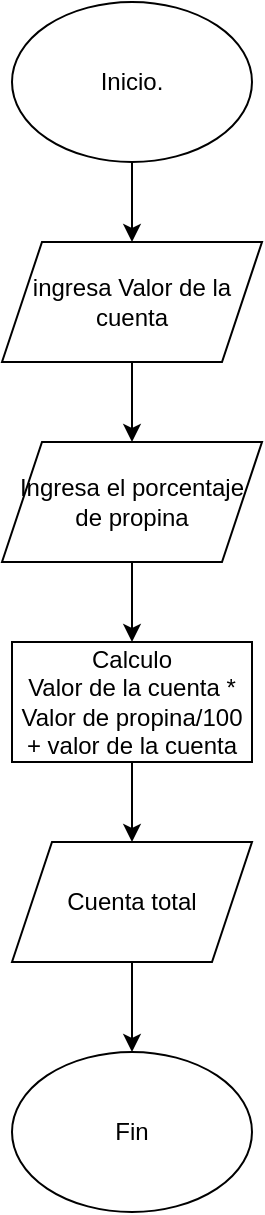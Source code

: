 <mxfile version="26.2.2" pages="9">
  <diagram name="Ejercicio_5" id="sE7uTcJjLAaPEjO7LZBT">
    <mxGraphModel dx="1362" dy="843" grid="1" gridSize="10" guides="1" tooltips="1" connect="1" arrows="1" fold="1" page="1" pageScale="1" pageWidth="827" pageHeight="1169" math="0" shadow="0">
      <root>
        <mxCell id="0" />
        <mxCell id="1" parent="0" />
        <mxCell id="QUHNx_F7BNdxdduNFwbQ-3" value="" style="edgeStyle=orthogonalEdgeStyle;rounded=0;orthogonalLoop=1;jettySize=auto;html=1;" edge="1" parent="1" source="QUHNx_F7BNdxdduNFwbQ-1" target="QUHNx_F7BNdxdduNFwbQ-2">
          <mxGeometry relative="1" as="geometry" />
        </mxCell>
        <mxCell id="QUHNx_F7BNdxdduNFwbQ-1" value="Inicio." style="ellipse;whiteSpace=wrap;html=1;" vertex="1" parent="1">
          <mxGeometry x="340" y="20" width="120" height="80" as="geometry" />
        </mxCell>
        <mxCell id="QUHNx_F7BNdxdduNFwbQ-5" value="" style="edgeStyle=orthogonalEdgeStyle;rounded=0;orthogonalLoop=1;jettySize=auto;html=1;" edge="1" parent="1" source="QUHNx_F7BNdxdduNFwbQ-2" target="QUHNx_F7BNdxdduNFwbQ-4">
          <mxGeometry relative="1" as="geometry" />
        </mxCell>
        <mxCell id="QUHNx_F7BNdxdduNFwbQ-2" value="ingresa Valor de la cuenta" style="shape=parallelogram;perimeter=parallelogramPerimeter;whiteSpace=wrap;html=1;fixedSize=1;" vertex="1" parent="1">
          <mxGeometry x="335" y="140" width="130" height="60" as="geometry" />
        </mxCell>
        <mxCell id="QUHNx_F7BNdxdduNFwbQ-13" value="" style="edgeStyle=orthogonalEdgeStyle;rounded=0;orthogonalLoop=1;jettySize=auto;html=1;" edge="1" parent="1" source="QUHNx_F7BNdxdduNFwbQ-4" target="QUHNx_F7BNdxdduNFwbQ-12">
          <mxGeometry relative="1" as="geometry" />
        </mxCell>
        <mxCell id="QUHNx_F7BNdxdduNFwbQ-4" value="Ingresa el porcentaje de propina" style="shape=parallelogram;perimeter=parallelogramPerimeter;whiteSpace=wrap;html=1;fixedSize=1;" vertex="1" parent="1">
          <mxGeometry x="335" y="240" width="130" height="60" as="geometry" />
        </mxCell>
        <mxCell id="QUHNx_F7BNdxdduNFwbQ-15" value="" style="edgeStyle=orthogonalEdgeStyle;rounded=0;orthogonalLoop=1;jettySize=auto;html=1;" edge="1" parent="1" source="QUHNx_F7BNdxdduNFwbQ-12" target="QUHNx_F7BNdxdduNFwbQ-14">
          <mxGeometry relative="1" as="geometry" />
        </mxCell>
        <mxCell id="QUHNx_F7BNdxdduNFwbQ-12" value="Calculo&lt;div&gt;Valor de la cuenta * Valor de propina/100 + valor de la cuenta&lt;/div&gt;" style="whiteSpace=wrap;html=1;" vertex="1" parent="1">
          <mxGeometry x="340" y="340" width="120" height="60" as="geometry" />
        </mxCell>
        <mxCell id="QUHNx_F7BNdxdduNFwbQ-17" value="" style="edgeStyle=orthogonalEdgeStyle;rounded=0;orthogonalLoop=1;jettySize=auto;html=1;entryX=0.5;entryY=0;entryDx=0;entryDy=0;" edge="1" parent="1" source="QUHNx_F7BNdxdduNFwbQ-14" target="QUHNx_F7BNdxdduNFwbQ-18">
          <mxGeometry relative="1" as="geometry">
            <mxPoint x="400" y="570" as="targetPoint" />
          </mxGeometry>
        </mxCell>
        <mxCell id="QUHNx_F7BNdxdduNFwbQ-14" value="Cuenta total" style="shape=parallelogram;perimeter=parallelogramPerimeter;whiteSpace=wrap;html=1;fixedSize=1;" vertex="1" parent="1">
          <mxGeometry x="340" y="440" width="120" height="60" as="geometry" />
        </mxCell>
        <mxCell id="QUHNx_F7BNdxdduNFwbQ-18" value="Fin" style="ellipse;whiteSpace=wrap;html=1;" vertex="1" parent="1">
          <mxGeometry x="340" y="545" width="120" height="80" as="geometry" />
        </mxCell>
      </root>
    </mxGraphModel>
  </diagram>
  <diagram id="nbkSD953mZC3u36qdf1p" name="Ejercicio_6">
    <mxGraphModel dx="2189" dy="843" grid="1" gridSize="10" guides="1" tooltips="1" connect="1" arrows="1" fold="1" page="1" pageScale="1" pageWidth="827" pageHeight="1169" math="0" shadow="0">
      <root>
        <mxCell id="0" />
        <mxCell id="1" parent="0" />
        <mxCell id="iOks8K--WRCaeBsgmsJH-3" value="" style="edgeStyle=orthogonalEdgeStyle;rounded=0;orthogonalLoop=1;jettySize=auto;html=1;" edge="1" parent="1" source="iOks8K--WRCaeBsgmsJH-1" target="iOks8K--WRCaeBsgmsJH-2">
          <mxGeometry relative="1" as="geometry" />
        </mxCell>
        <mxCell id="iOks8K--WRCaeBsgmsJH-1" value="Adivinina un número del 1-20" style="ellipse;whiteSpace=wrap;html=1;" vertex="1" parent="1">
          <mxGeometry x="354" y="50" width="120" height="80" as="geometry" />
        </mxCell>
        <mxCell id="iOks8K--WRCaeBsgmsJH-5" value="" style="edgeStyle=orthogonalEdgeStyle;rounded=0;orthogonalLoop=1;jettySize=auto;html=1;" edge="1" parent="1" source="iOks8K--WRCaeBsgmsJH-2" target="iOks8K--WRCaeBsgmsJH-4">
          <mxGeometry relative="1" as="geometry" />
        </mxCell>
        <mxCell id="iOks8K--WRCaeBsgmsJH-2" value="&quot;Ingrese aquí&quot;" style="shape=parallelogram;perimeter=parallelogramPerimeter;whiteSpace=wrap;html=1;fixedSize=1;" vertex="1" parent="1">
          <mxGeometry x="337" y="170" width="154" height="60" as="geometry" />
        </mxCell>
        <mxCell id="iOks8K--WRCaeBsgmsJH-7" value="" style="edgeStyle=orthogonalEdgeStyle;rounded=0;orthogonalLoop=1;jettySize=auto;html=1;" edge="1" parent="1" source="iOks8K--WRCaeBsgmsJH-4" target="iOks8K--WRCaeBsgmsJH-6">
          <mxGeometry relative="1" as="geometry" />
        </mxCell>
        <mxCell id="iOks8K--WRCaeBsgmsJH-27" style="edgeStyle=orthogonalEdgeStyle;rounded=0;orthogonalLoop=1;jettySize=auto;html=1;exitX=0;exitY=0.5;exitDx=0;exitDy=0;entryX=1;entryY=0.5;entryDx=0;entryDy=0;" edge="1" parent="1" source="iOks8K--WRCaeBsgmsJH-4" target="iOks8K--WRCaeBsgmsJH-12">
          <mxGeometry relative="1" as="geometry" />
        </mxCell>
        <mxCell id="iOks8K--WRCaeBsgmsJH-4" value="¿El intento es igual al número?" style="rhombus;whiteSpace=wrap;html=1;" vertex="1" parent="1">
          <mxGeometry x="362" y="280" width="104" height="110" as="geometry" />
        </mxCell>
        <mxCell id="iOks8K--WRCaeBsgmsJH-9" style="edgeStyle=orthogonalEdgeStyle;rounded=0;orthogonalLoop=1;jettySize=auto;html=1;exitX=0.5;exitY=1;exitDx=0;exitDy=0;" edge="1" parent="1" source="iOks8K--WRCaeBsgmsJH-6" target="iOks8K--WRCaeBsgmsJH-8">
          <mxGeometry relative="1" as="geometry" />
        </mxCell>
        <mxCell id="iOks8K--WRCaeBsgmsJH-6" value="Adivinaste el numero" style="shape=parallelogram;perimeter=parallelogramPerimeter;whiteSpace=wrap;html=1;fixedSize=1;" vertex="1" parent="1">
          <mxGeometry x="341" y="430" width="146" height="60" as="geometry" />
        </mxCell>
        <mxCell id="iOks8K--WRCaeBsgmsJH-8" value="Fin" style="ellipse;whiteSpace=wrap;html=1;" vertex="1" parent="1">
          <mxGeometry x="354" y="540" width="120" height="80" as="geometry" />
        </mxCell>
        <mxCell id="iOks8K--WRCaeBsgmsJH-14" value="" style="edgeStyle=orthogonalEdgeStyle;rounded=0;orthogonalLoop=1;jettySize=auto;html=1;" edge="1" parent="1" source="iOks8K--WRCaeBsgmsJH-12" target="iOks8K--WRCaeBsgmsJH-13">
          <mxGeometry relative="1" as="geometry" />
        </mxCell>
        <mxCell id="iOks8K--WRCaeBsgmsJH-12" value="Calcular si el intento es mayor o menor al número" style="rounded=0;whiteSpace=wrap;html=1;" vertex="1" parent="1">
          <mxGeometry x="190" y="305" width="120" height="60" as="geometry" />
        </mxCell>
        <mxCell id="iOks8K--WRCaeBsgmsJH-16" value="" style="edgeStyle=orthogonalEdgeStyle;rounded=0;orthogonalLoop=1;jettySize=auto;html=1;" edge="1" parent="1" source="iOks8K--WRCaeBsgmsJH-13" target="iOks8K--WRCaeBsgmsJH-15">
          <mxGeometry relative="1" as="geometry" />
        </mxCell>
        <mxCell id="iOks8K--WRCaeBsgmsJH-19" value="" style="edgeStyle=orthogonalEdgeStyle;rounded=0;orthogonalLoop=1;jettySize=auto;html=1;" edge="1" parent="1" source="iOks8K--WRCaeBsgmsJH-13" target="iOks8K--WRCaeBsgmsJH-18">
          <mxGeometry relative="1" as="geometry" />
        </mxCell>
        <mxCell id="iOks8K--WRCaeBsgmsJH-13" value="Lo es?" style="rhombus;whiteSpace=wrap;html=1;rounded=0;" vertex="1" parent="1">
          <mxGeometry x="50" y="295" width="80" height="80" as="geometry" />
        </mxCell>
        <mxCell id="iOks8K--WRCaeBsgmsJH-17" style="edgeStyle=orthogonalEdgeStyle;rounded=0;orthogonalLoop=1;jettySize=auto;html=1;exitX=1;exitY=0.5;exitDx=0;exitDy=0;entryX=0;entryY=0.5;entryDx=0;entryDy=0;" edge="1" parent="1" source="iOks8K--WRCaeBsgmsJH-15" target="iOks8K--WRCaeBsgmsJH-2">
          <mxGeometry relative="1" as="geometry" />
        </mxCell>
        <mxCell id="iOks8K--WRCaeBsgmsJH-15" value="Demasiado alto" style="shape=parallelogram;perimeter=parallelogramPerimeter;whiteSpace=wrap;html=1;fixedSize=1;rounded=0;" vertex="1" parent="1">
          <mxGeometry x="30" y="170" width="120" height="60" as="geometry" />
        </mxCell>
        <mxCell id="iOks8K--WRCaeBsgmsJH-21" style="edgeStyle=orthogonalEdgeStyle;rounded=0;orthogonalLoop=1;jettySize=auto;html=1;exitX=0.5;exitY=0;exitDx=0;exitDy=0;entryX=0;entryY=0.5;entryDx=0;entryDy=0;" edge="1" parent="1" source="iOks8K--WRCaeBsgmsJH-18" target="iOks8K--WRCaeBsgmsJH-2">
          <mxGeometry relative="1" as="geometry">
            <Array as="points">
              <mxPoint x="20" y="120" />
              <mxPoint x="356" y="120" />
            </Array>
          </mxGeometry>
        </mxCell>
        <mxCell id="iOks8K--WRCaeBsgmsJH-18" value="Demasiado bajo" style="shape=parallelogram;perimeter=parallelogramPerimeter;whiteSpace=wrap;html=1;fixedSize=1;rounded=0;" vertex="1" parent="1">
          <mxGeometry x="-120" y="305" width="120" height="60" as="geometry" />
        </mxCell>
        <mxCell id="iOks8K--WRCaeBsgmsJH-22" value="Si." style="text;html=1;align=center;verticalAlign=middle;whiteSpace=wrap;rounded=0;" vertex="1" parent="1">
          <mxGeometry x="402" y="390" width="60" height="30" as="geometry" />
        </mxCell>
        <mxCell id="iOks8K--WRCaeBsgmsJH-23" value="Si." style="text;html=1;align=center;verticalAlign=middle;whiteSpace=wrap;rounded=0;" vertex="1" parent="1">
          <mxGeometry x="80" y="250" width="60" height="30" as="geometry" />
        </mxCell>
        <mxCell id="iOks8K--WRCaeBsgmsJH-25" value="No." style="text;html=1;align=center;verticalAlign=middle;whiteSpace=wrap;rounded=0;" vertex="1" parent="1">
          <mxGeometry y="310" width="60" height="30" as="geometry" />
        </mxCell>
        <mxCell id="iOks8K--WRCaeBsgmsJH-26" value="No." style="text;html=1;align=center;verticalAlign=middle;whiteSpace=wrap;rounded=0;" vertex="1" parent="1">
          <mxGeometry x="310" y="310" width="60" height="30" as="geometry" />
        </mxCell>
      </root>
    </mxGraphModel>
  </diagram>
  <diagram id="ssBcbQuamWKGau9DIe3P" name="Ejercicio_7">
    <mxGraphModel dx="1362" dy="843" grid="1" gridSize="10" guides="1" tooltips="1" connect="1" arrows="1" fold="1" page="1" pageScale="1" pageWidth="827" pageHeight="1169" math="0" shadow="0">
      <root>
        <mxCell id="0" />
        <mxCell id="1" parent="0" />
      </root>
    </mxGraphModel>
  </diagram>
  <diagram id="iGM1Jne45WDgffeLAtDe" name="Ejercicio_8">
    <mxGraphModel dx="1362" dy="843" grid="1" gridSize="10" guides="1" tooltips="1" connect="1" arrows="1" fold="1" page="1" pageScale="1" pageWidth="827" pageHeight="1169" math="0" shadow="0">
      <root>
        <mxCell id="0" />
        <mxCell id="1" parent="0" />
      </root>
    </mxGraphModel>
  </diagram>
  <diagram id="usmzxx6lTOft9o2TRAB2" name="Ejercicio_9">
    <mxGraphModel dx="1362" dy="843" grid="1" gridSize="10" guides="1" tooltips="1" connect="1" arrows="1" fold="1" page="1" pageScale="1" pageWidth="827" pageHeight="1169" math="0" shadow="0">
      <root>
        <mxCell id="0" />
        <mxCell id="1" parent="0" />
      </root>
    </mxGraphModel>
  </diagram>
  <diagram id="edtABpf5HcgEVzWK5pd8" name="Ejercicio_10">
    <mxGraphModel dx="1362" dy="843" grid="1" gridSize="10" guides="1" tooltips="1" connect="1" arrows="1" fold="1" page="1" pageScale="1" pageWidth="827" pageHeight="1169" math="0" shadow="0">
      <root>
        <mxCell id="0" />
        <mxCell id="1" parent="0" />
      </root>
    </mxGraphModel>
  </diagram>
  <diagram id="gY8HgGTtJCjit4q1_v75" name="Ejercicio_2">
    <mxGraphModel dx="1362" dy="843" grid="1" gridSize="10" guides="1" tooltips="1" connect="1" arrows="1" fold="1" page="1" pageScale="1" pageWidth="827" pageHeight="1169" math="0" shadow="0">
      <root>
        <mxCell id="0" />
        <mxCell id="1" parent="0" />
        <mxCell id="y5S2P3idCyu0nLXC9nIk-1" value="" style="edgeStyle=orthogonalEdgeStyle;rounded=0;orthogonalLoop=1;jettySize=auto;html=1;" edge="1" parent="1" source="y5S2P3idCyu0nLXC9nIk-2" target="y5S2P3idCyu0nLXC9nIk-4">
          <mxGeometry relative="1" as="geometry" />
        </mxCell>
        <mxCell id="y5S2P3idCyu0nLXC9nIk-2" value="Inicio." style="ellipse;whiteSpace=wrap;html=1;" vertex="1" parent="1">
          <mxGeometry x="444" y="10" width="120" height="80" as="geometry" />
        </mxCell>
        <mxCell id="y5S2P3idCyu0nLXC9nIk-3" style="edgeStyle=orthogonalEdgeStyle;rounded=0;orthogonalLoop=1;jettySize=auto;html=1;exitX=0.5;exitY=1;exitDx=0;exitDy=0;entryX=0.5;entryY=0;entryDx=0;entryDy=0;" edge="1" parent="1" source="y5S2P3idCyu0nLXC9nIk-4" target="y5S2P3idCyu0nLXC9nIk-7">
          <mxGeometry relative="1" as="geometry" />
        </mxCell>
        <mxCell id="y5S2P3idCyu0nLXC9nIk-4" value="Ingresa un número." style="shape=parallelogram;perimeter=parallelogramPerimeter;whiteSpace=wrap;html=1;fixedSize=1;" vertex="1" parent="1">
          <mxGeometry x="434" y="180" width="140" height="60" as="geometry" />
        </mxCell>
        <mxCell id="y5S2P3idCyu0nLXC9nIk-5" style="edgeStyle=orthogonalEdgeStyle;rounded=0;orthogonalLoop=1;jettySize=auto;html=1;exitX=1;exitY=0.5;exitDx=0;exitDy=0;entryX=0.5;entryY=0;entryDx=0;entryDy=0;" edge="1" parent="1" source="y5S2P3idCyu0nLXC9nIk-7" target="y5S2P3idCyu0nLXC9nIk-9">
          <mxGeometry relative="1" as="geometry">
            <mxPoint x="704" y="330" as="targetPoint" />
          </mxGeometry>
        </mxCell>
        <mxCell id="y5S2P3idCyu0nLXC9nIk-6" value="" style="edgeStyle=orthogonalEdgeStyle;rounded=0;orthogonalLoop=1;jettySize=auto;html=1;" edge="1" parent="1" source="y5S2P3idCyu0nLXC9nIk-7" target="y5S2P3idCyu0nLXC9nIk-12">
          <mxGeometry relative="1" as="geometry" />
        </mxCell>
        <mxCell id="y5S2P3idCyu0nLXC9nIk-7" value="¿El número es 0?" style="rhombus;whiteSpace=wrap;html=1;" vertex="1" parent="1">
          <mxGeometry x="449" y="280" width="110" height="100" as="geometry" />
        </mxCell>
        <mxCell id="y5S2P3idCyu0nLXC9nIk-8" style="edgeStyle=orthogonalEdgeStyle;rounded=0;orthogonalLoop=1;jettySize=auto;html=1;exitX=0.5;exitY=1;exitDx=0;exitDy=0;entryX=1;entryY=0.5;entryDx=0;entryDy=0;" edge="1" parent="1" source="y5S2P3idCyu0nLXC9nIk-9" target="y5S2P3idCyu0nLXC9nIk-17">
          <mxGeometry relative="1" as="geometry" />
        </mxCell>
        <mxCell id="y5S2P3idCyu0nLXC9nIk-9" value="Tu número es 0" style="shape=parallelogram;perimeter=parallelogramPerimeter;whiteSpace=wrap;html=1;fixedSize=1;" vertex="1" parent="1">
          <mxGeometry x="674" y="380" width="120" height="60" as="geometry" />
        </mxCell>
        <mxCell id="y5S2P3idCyu0nLXC9nIk-10" value="" style="edgeStyle=orthogonalEdgeStyle;rounded=0;orthogonalLoop=1;jettySize=auto;html=1;" edge="1" parent="1" source="y5S2P3idCyu0nLXC9nIk-12" target="y5S2P3idCyu0nLXC9nIk-14">
          <mxGeometry relative="1" as="geometry" />
        </mxCell>
        <mxCell id="y5S2P3idCyu0nLXC9nIk-11" value="" style="edgeStyle=orthogonalEdgeStyle;rounded=0;orthogonalLoop=1;jettySize=auto;html=1;" edge="1" parent="1" source="y5S2P3idCyu0nLXC9nIk-12" target="y5S2P3idCyu0nLXC9nIk-16">
          <mxGeometry relative="1" as="geometry" />
        </mxCell>
        <mxCell id="y5S2P3idCyu0nLXC9nIk-12" value="¿Tu numero es mayor que 0?" style="rhombus;whiteSpace=wrap;html=1;" vertex="1" parent="1">
          <mxGeometry x="264" y="280" width="110" height="100" as="geometry" />
        </mxCell>
        <mxCell id="y5S2P3idCyu0nLXC9nIk-13" style="edgeStyle=orthogonalEdgeStyle;rounded=0;orthogonalLoop=1;jettySize=auto;html=1;exitX=0.5;exitY=1;exitDx=0;exitDy=0;entryX=0.5;entryY=1;entryDx=0;entryDy=0;" edge="1" parent="1" source="y5S2P3idCyu0nLXC9nIk-14" target="y5S2P3idCyu0nLXC9nIk-17">
          <mxGeometry relative="1" as="geometry" />
        </mxCell>
        <mxCell id="y5S2P3idCyu0nLXC9nIk-14" value="Tu número es positivo" style="shape=parallelogram;perimeter=parallelogramPerimeter;whiteSpace=wrap;html=1;fixedSize=1;" vertex="1" parent="1">
          <mxGeometry x="34" y="300" width="155" height="60" as="geometry" />
        </mxCell>
        <mxCell id="y5S2P3idCyu0nLXC9nIk-15" style="edgeStyle=orthogonalEdgeStyle;rounded=0;orthogonalLoop=1;jettySize=auto;html=1;exitX=0.5;exitY=1;exitDx=0;exitDy=0;entryX=0;entryY=0.5;entryDx=0;entryDy=0;" edge="1" parent="1" source="y5S2P3idCyu0nLXC9nIk-16" target="y5S2P3idCyu0nLXC9nIk-17">
          <mxGeometry relative="1" as="geometry" />
        </mxCell>
        <mxCell id="y5S2P3idCyu0nLXC9nIk-16" value="Tu número es negativo" style="shape=parallelogram;perimeter=parallelogramPerimeter;whiteSpace=wrap;html=1;fixedSize=1;" vertex="1" parent="1">
          <mxGeometry x="259" y="480" width="120" height="60" as="geometry" />
        </mxCell>
        <mxCell id="y5S2P3idCyu0nLXC9nIk-17" value="Fin" style="ellipse;whiteSpace=wrap;html=1;" vertex="1" parent="1">
          <mxGeometry x="434" y="620" width="120" height="80" as="geometry" />
        </mxCell>
        <mxCell id="y5S2P3idCyu0nLXC9nIk-18" value="Si" style="text;html=1;align=center;verticalAlign=middle;whiteSpace=wrap;rounded=0;" vertex="1" parent="1">
          <mxGeometry x="624" y="310" width="60" height="30" as="geometry" />
        </mxCell>
        <mxCell id="y5S2P3idCyu0nLXC9nIk-19" value="Si" style="text;html=1;align=center;verticalAlign=middle;whiteSpace=wrap;rounded=0;" vertex="1" parent="1">
          <mxGeometry x="199" y="310" width="60" height="30" as="geometry" />
        </mxCell>
        <mxCell id="y5S2P3idCyu0nLXC9nIk-20" value="No" style="text;html=1;align=center;verticalAlign=middle;whiteSpace=wrap;rounded=0;" vertex="1" parent="1">
          <mxGeometry x="389" y="310" width="60" height="30" as="geometry" />
        </mxCell>
        <mxCell id="y5S2P3idCyu0nLXC9nIk-21" value="No" style="text;html=1;align=center;verticalAlign=middle;whiteSpace=wrap;rounded=0;" vertex="1" parent="1">
          <mxGeometry x="274" y="420" width="60" height="30" as="geometry" />
        </mxCell>
      </root>
    </mxGraphModel>
  </diagram>
  <diagram id="OYf4ip7PtZ_QNpYhShzi" name="Ejercicio_3">
    <mxGraphModel dx="1362" dy="843" grid="1" gridSize="10" guides="1" tooltips="1" connect="1" arrows="1" fold="1" page="1" pageScale="1" pageWidth="827" pageHeight="1169" math="0" shadow="0">
      <root>
        <mxCell id="0" />
        <mxCell id="1" parent="0" />
        <mxCell id="A_Ty6TMgPuISY5t7zgch-1" value="" style="edgeStyle=orthogonalEdgeStyle;rounded=0;orthogonalLoop=1;jettySize=auto;html=1;" edge="1" parent="1" source="A_Ty6TMgPuISY5t7zgch-2" target="A_Ty6TMgPuISY5t7zgch-4">
          <mxGeometry relative="1" as="geometry" />
        </mxCell>
        <mxCell id="A_Ty6TMgPuISY5t7zgch-2" value="Inicio." style="ellipse;whiteSpace=wrap;html=1;" vertex="1" parent="1">
          <mxGeometry x="354" y="20" width="120" height="80" as="geometry" />
        </mxCell>
        <mxCell id="A_Ty6TMgPuISY5t7zgch-3" value="" style="edgeStyle=orthogonalEdgeStyle;rounded=0;orthogonalLoop=1;jettySize=auto;html=1;" edge="1" parent="1" source="A_Ty6TMgPuISY5t7zgch-4" target="A_Ty6TMgPuISY5t7zgch-7">
          <mxGeometry relative="1" as="geometry" />
        </mxCell>
        <mxCell id="A_Ty6TMgPuISY5t7zgch-4" value="Ingresa un número" style="shape=parallelogram;perimeter=parallelogramPerimeter;whiteSpace=wrap;html=1;fixedSize=1;" vertex="1" parent="1">
          <mxGeometry x="346" y="190" width="136" height="60" as="geometry" />
        </mxCell>
        <mxCell id="A_Ty6TMgPuISY5t7zgch-5" style="edgeStyle=orthogonalEdgeStyle;rounded=0;orthogonalLoop=1;jettySize=auto;html=1;exitX=0;exitY=0.5;exitDx=0;exitDy=0;" edge="1" parent="1" source="A_Ty6TMgPuISY5t7zgch-7" target="A_Ty6TMgPuISY5t7zgch-9">
          <mxGeometry relative="1" as="geometry" />
        </mxCell>
        <mxCell id="A_Ty6TMgPuISY5t7zgch-6" value="" style="edgeStyle=orthogonalEdgeStyle;rounded=0;orthogonalLoop=1;jettySize=auto;html=1;" edge="1" parent="1" source="A_Ty6TMgPuISY5t7zgch-7" target="A_Ty6TMgPuISY5t7zgch-11">
          <mxGeometry relative="1" as="geometry" />
        </mxCell>
        <mxCell id="A_Ty6TMgPuISY5t7zgch-7" value="¿El número divido entre 2 es 0?" style="rhombus;whiteSpace=wrap;html=1;" vertex="1" parent="1">
          <mxGeometry x="366" y="300" width="96" height="100" as="geometry" />
        </mxCell>
        <mxCell id="A_Ty6TMgPuISY5t7zgch-8" style="edgeStyle=orthogonalEdgeStyle;rounded=0;orthogonalLoop=1;jettySize=auto;html=1;exitX=0.5;exitY=1;exitDx=0;exitDy=0;entryX=0;entryY=0.5;entryDx=0;entryDy=0;" edge="1" parent="1" source="A_Ty6TMgPuISY5t7zgch-9" target="A_Ty6TMgPuISY5t7zgch-14">
          <mxGeometry relative="1" as="geometry" />
        </mxCell>
        <mxCell id="A_Ty6TMgPuISY5t7zgch-9" value="El número es negativo" style="shape=parallelogram;perimeter=parallelogramPerimeter;whiteSpace=wrap;html=1;fixedSize=1;" vertex="1" parent="1">
          <mxGeometry x="170" y="320" width="120" height="60" as="geometry" />
        </mxCell>
        <mxCell id="A_Ty6TMgPuISY5t7zgch-10" style="edgeStyle=orthogonalEdgeStyle;rounded=0;orthogonalLoop=1;jettySize=auto;html=1;exitX=0.5;exitY=1;exitDx=0;exitDy=0;entryX=1;entryY=0.5;entryDx=0;entryDy=0;" edge="1" parent="1" source="A_Ty6TMgPuISY5t7zgch-11" target="A_Ty6TMgPuISY5t7zgch-14">
          <mxGeometry relative="1" as="geometry" />
        </mxCell>
        <mxCell id="A_Ty6TMgPuISY5t7zgch-11" value="El número es positivo" style="shape=parallelogram;perimeter=parallelogramPerimeter;whiteSpace=wrap;html=1;fixedSize=1;" vertex="1" parent="1">
          <mxGeometry x="530" y="320" width="150" height="60" as="geometry" />
        </mxCell>
        <mxCell id="A_Ty6TMgPuISY5t7zgch-12" value="Si" style="text;html=1;align=center;verticalAlign=middle;whiteSpace=wrap;rounded=0;" vertex="1" parent="1">
          <mxGeometry x="462" y="330" width="60" height="30" as="geometry" />
        </mxCell>
        <mxCell id="A_Ty6TMgPuISY5t7zgch-13" value="No" style="text;html=1;align=center;verticalAlign=middle;whiteSpace=wrap;rounded=0;" vertex="1" parent="1">
          <mxGeometry x="294" y="330" width="60" height="30" as="geometry" />
        </mxCell>
        <mxCell id="A_Ty6TMgPuISY5t7zgch-14" value="Fin." style="ellipse;whiteSpace=wrap;html=1;" vertex="1" parent="1">
          <mxGeometry x="354" y="480" width="120" height="80" as="geometry" />
        </mxCell>
      </root>
    </mxGraphModel>
  </diagram>
  <diagram id="jKSZr4hDwjrVpiiOIUxg" name="Ejercicio_4">
    <mxGraphModel dx="1362" dy="2012" grid="1" gridSize="10" guides="1" tooltips="1" connect="1" arrows="1" fold="1" page="1" pageScale="1" pageWidth="827" pageHeight="1169" math="0" shadow="0">
      <root>
        <mxCell id="0" />
        <mxCell id="1" parent="0" />
        <mxCell id="5-MRbe0JsKc48UbN7Kpn-1" value="" style="edgeStyle=orthogonalEdgeStyle;rounded=0;orthogonalLoop=1;jettySize=auto;html=1;" edge="1" parent="1" source="5-MRbe0JsKc48UbN7Kpn-2" target="5-MRbe0JsKc48UbN7Kpn-4">
          <mxGeometry relative="1" as="geometry" />
        </mxCell>
        <mxCell id="5-MRbe0JsKc48UbN7Kpn-2" value="Inicio." style="ellipse;whiteSpace=wrap;html=1;" vertex="1" parent="1">
          <mxGeometry x="340" y="-290" width="120" height="80" as="geometry" />
        </mxCell>
        <mxCell id="5-MRbe0JsKc48UbN7Kpn-3" value="" style="edgeStyle=orthogonalEdgeStyle;rounded=0;orthogonalLoop=1;jettySize=auto;html=1;" edge="1" parent="1" source="5-MRbe0JsKc48UbN7Kpn-4" target="5-MRbe0JsKc48UbN7Kpn-7">
          <mxGeometry relative="1" as="geometry" />
        </mxCell>
        <mxCell id="5-MRbe0JsKc48UbN7Kpn-4" value="Ingrese contraseña" style="shape=parallelogram;perimeter=parallelogramPerimeter;whiteSpace=wrap;html=1;fixedSize=1;" vertex="1" parent="1">
          <mxGeometry x="330" y="-120" width="140" height="60" as="geometry" />
        </mxCell>
        <mxCell id="5-MRbe0JsKc48UbN7Kpn-5" value="" style="edgeStyle=orthogonalEdgeStyle;rounded=0;orthogonalLoop=1;jettySize=auto;html=1;" edge="1" parent="1" source="5-MRbe0JsKc48UbN7Kpn-7" target="5-MRbe0JsKc48UbN7Kpn-9">
          <mxGeometry relative="1" as="geometry" />
        </mxCell>
        <mxCell id="5-MRbe0JsKc48UbN7Kpn-6" value="" style="edgeStyle=orthogonalEdgeStyle;rounded=0;orthogonalLoop=1;jettySize=auto;html=1;" edge="1" parent="1" source="5-MRbe0JsKc48UbN7Kpn-7" target="5-MRbe0JsKc48UbN7Kpn-11">
          <mxGeometry relative="1" as="geometry" />
        </mxCell>
        <mxCell id="5-MRbe0JsKc48UbN7Kpn-7" value="¿La contraseña es correcta?" style="rhombus;whiteSpace=wrap;html=1;" vertex="1" parent="1">
          <mxGeometry x="350" y="-10" width="100" height="100" as="geometry" />
        </mxCell>
        <mxCell id="5-MRbe0JsKc48UbN7Kpn-8" style="edgeStyle=orthogonalEdgeStyle;rounded=0;orthogonalLoop=1;jettySize=auto;html=1;exitX=0.5;exitY=1;exitDx=0;exitDy=0;entryX=0;entryY=0.5;entryDx=0;entryDy=0;" edge="1" parent="1" source="5-MRbe0JsKc48UbN7Kpn-9" target="5-MRbe0JsKc48UbN7Kpn-14">
          <mxGeometry relative="1" as="geometry" />
        </mxCell>
        <mxCell id="5-MRbe0JsKc48UbN7Kpn-9" value="Contraseña incorrecta" style="shape=parallelogram;perimeter=parallelogramPerimeter;whiteSpace=wrap;html=1;fixedSize=1;" vertex="1" parent="1">
          <mxGeometry x="160" y="10" width="120" height="60" as="geometry" />
        </mxCell>
        <mxCell id="5-MRbe0JsKc48UbN7Kpn-10" style="edgeStyle=orthogonalEdgeStyle;rounded=0;orthogonalLoop=1;jettySize=auto;html=1;exitX=0.5;exitY=1;exitDx=0;exitDy=0;entryX=1;entryY=0.5;entryDx=0;entryDy=0;" edge="1" parent="1" source="5-MRbe0JsKc48UbN7Kpn-11" target="5-MRbe0JsKc48UbN7Kpn-14">
          <mxGeometry relative="1" as="geometry" />
        </mxCell>
        <mxCell id="5-MRbe0JsKc48UbN7Kpn-11" value="Acceso concedido." style="shape=parallelogram;perimeter=parallelogramPerimeter;whiteSpace=wrap;html=1;fixedSize=1;" vertex="1" parent="1">
          <mxGeometry x="520" y="10" width="130" height="60" as="geometry" />
        </mxCell>
        <mxCell id="5-MRbe0JsKc48UbN7Kpn-12" value="Si" style="text;html=1;align=center;verticalAlign=middle;whiteSpace=wrap;rounded=0;" vertex="1" parent="1">
          <mxGeometry x="460" y="20" width="60" height="30" as="geometry" />
        </mxCell>
        <mxCell id="5-MRbe0JsKc48UbN7Kpn-13" value="No" style="text;html=1;align=center;verticalAlign=middle;whiteSpace=wrap;rounded=0;" vertex="1" parent="1">
          <mxGeometry x="290" y="20" width="60" height="30" as="geometry" />
        </mxCell>
        <mxCell id="5-MRbe0JsKc48UbN7Kpn-14" value="Fin." style="ellipse;whiteSpace=wrap;html=1;" vertex="1" parent="1">
          <mxGeometry x="354" y="170" width="120" height="80" as="geometry" />
        </mxCell>
      </root>
    </mxGraphModel>
  </diagram>
</mxfile>
